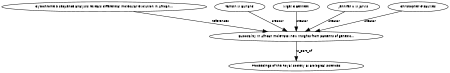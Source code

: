 digraph G {
size="3,3";
node [fontsize=7, fontname="Helvetica"];
edge [fontsize=7, fontname="Helvetica"];
node0 [label="Eusociality in African mole-rats: new insights from patterns of genetic...", width=0.27433100247,height=0.27433100247];
node1 [label="Cytochrome b sequence analysis reveals differential molecular evolution in African...", width=0.27433100247,height=0.27433100247];
node2 [label="Tamsin M Burland", width=0.27433100247,height=0.27433100247];
node3 [label="Nigel C Bennett", width=0.27433100247,height=0.27433100247];
node4 [label="Jennifer U M Jarvis", width=0.27433100247,height=0.27433100247];
node5 [label="Christopher G Faulkes", width=0.27433100247,height=0.27433100247];
node6 [label="Proceedings of the Royal Society B: Biological Sciences", width=0.27433100247,height=0.27433100247];
node1 -> node0 [label="references"];
node2 -> node0 [label="creator"];
node3 -> node0 [label="creator"];
node4 -> node0 [label="creator"];
node5 -> node0 [label="creator"];
node0 -> node6 [label="is_part_of"];
}

